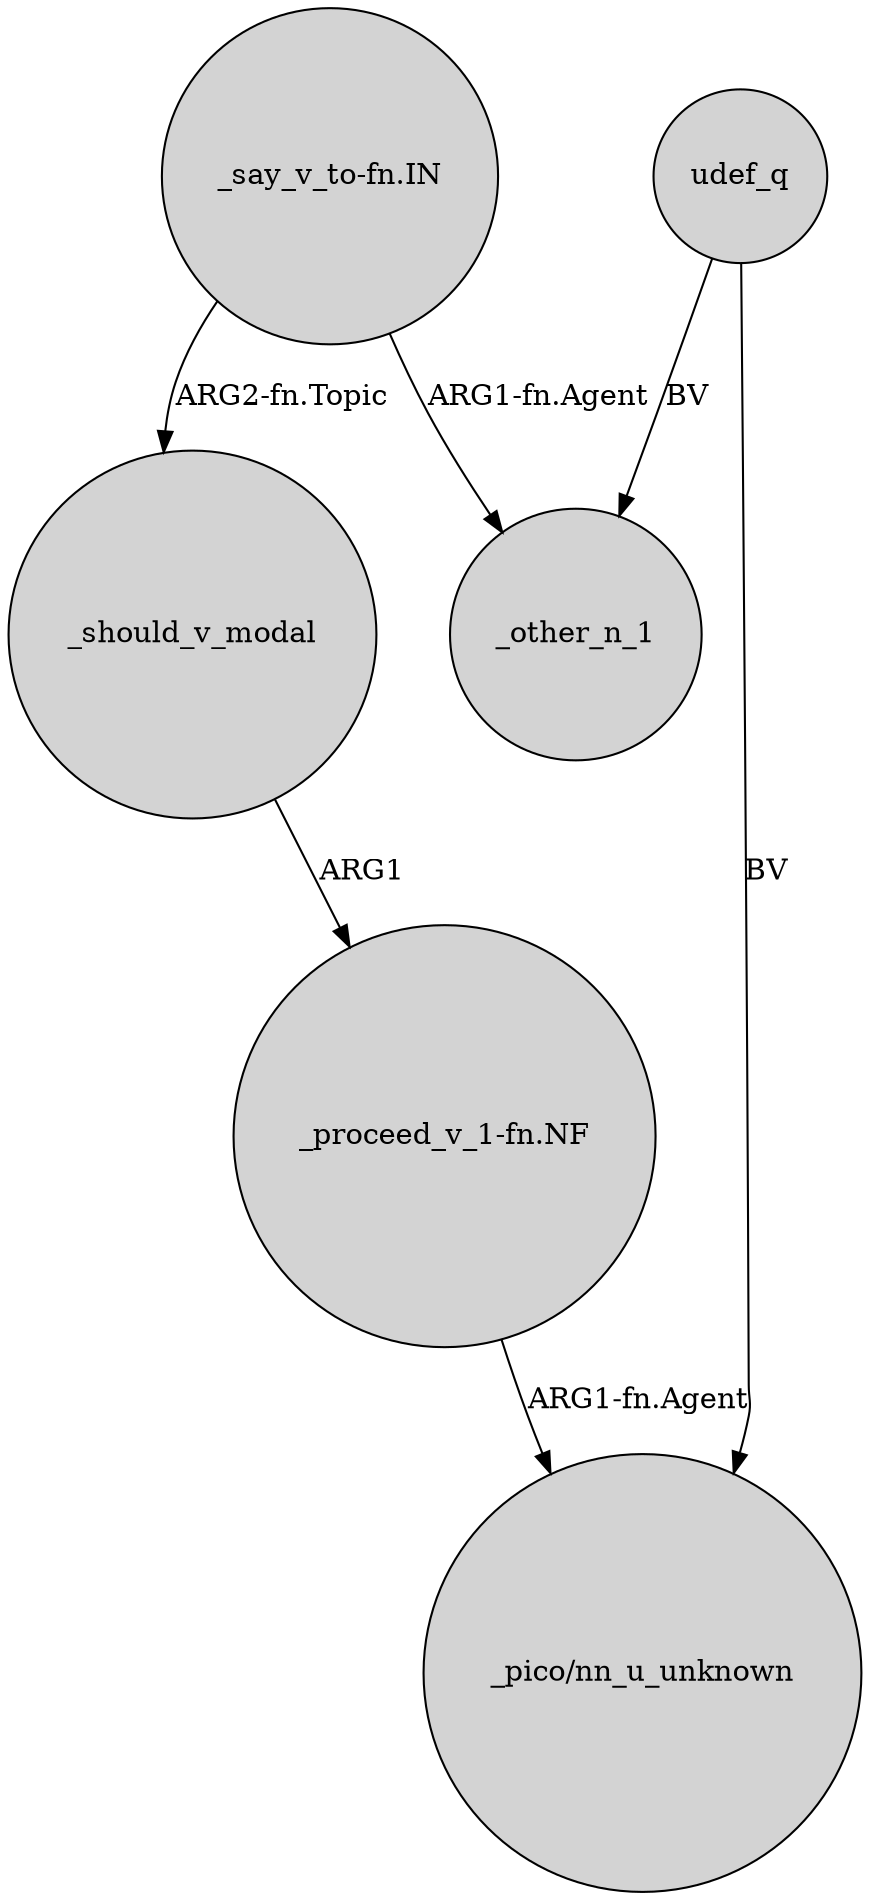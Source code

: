 digraph {
	node [shape=circle style=filled]
	"_say_v_to-fn.IN" -> _other_n_1 [label="ARG1-fn.Agent"]
	_should_v_modal -> "_proceed_v_1-fn.NF" [label=ARG1]
	udef_q -> _other_n_1 [label=BV]
	"_proceed_v_1-fn.NF" -> "_pico/nn_u_unknown" [label="ARG1-fn.Agent"]
	udef_q -> "_pico/nn_u_unknown" [label=BV]
	"_say_v_to-fn.IN" -> _should_v_modal [label="ARG2-fn.Topic"]
}
